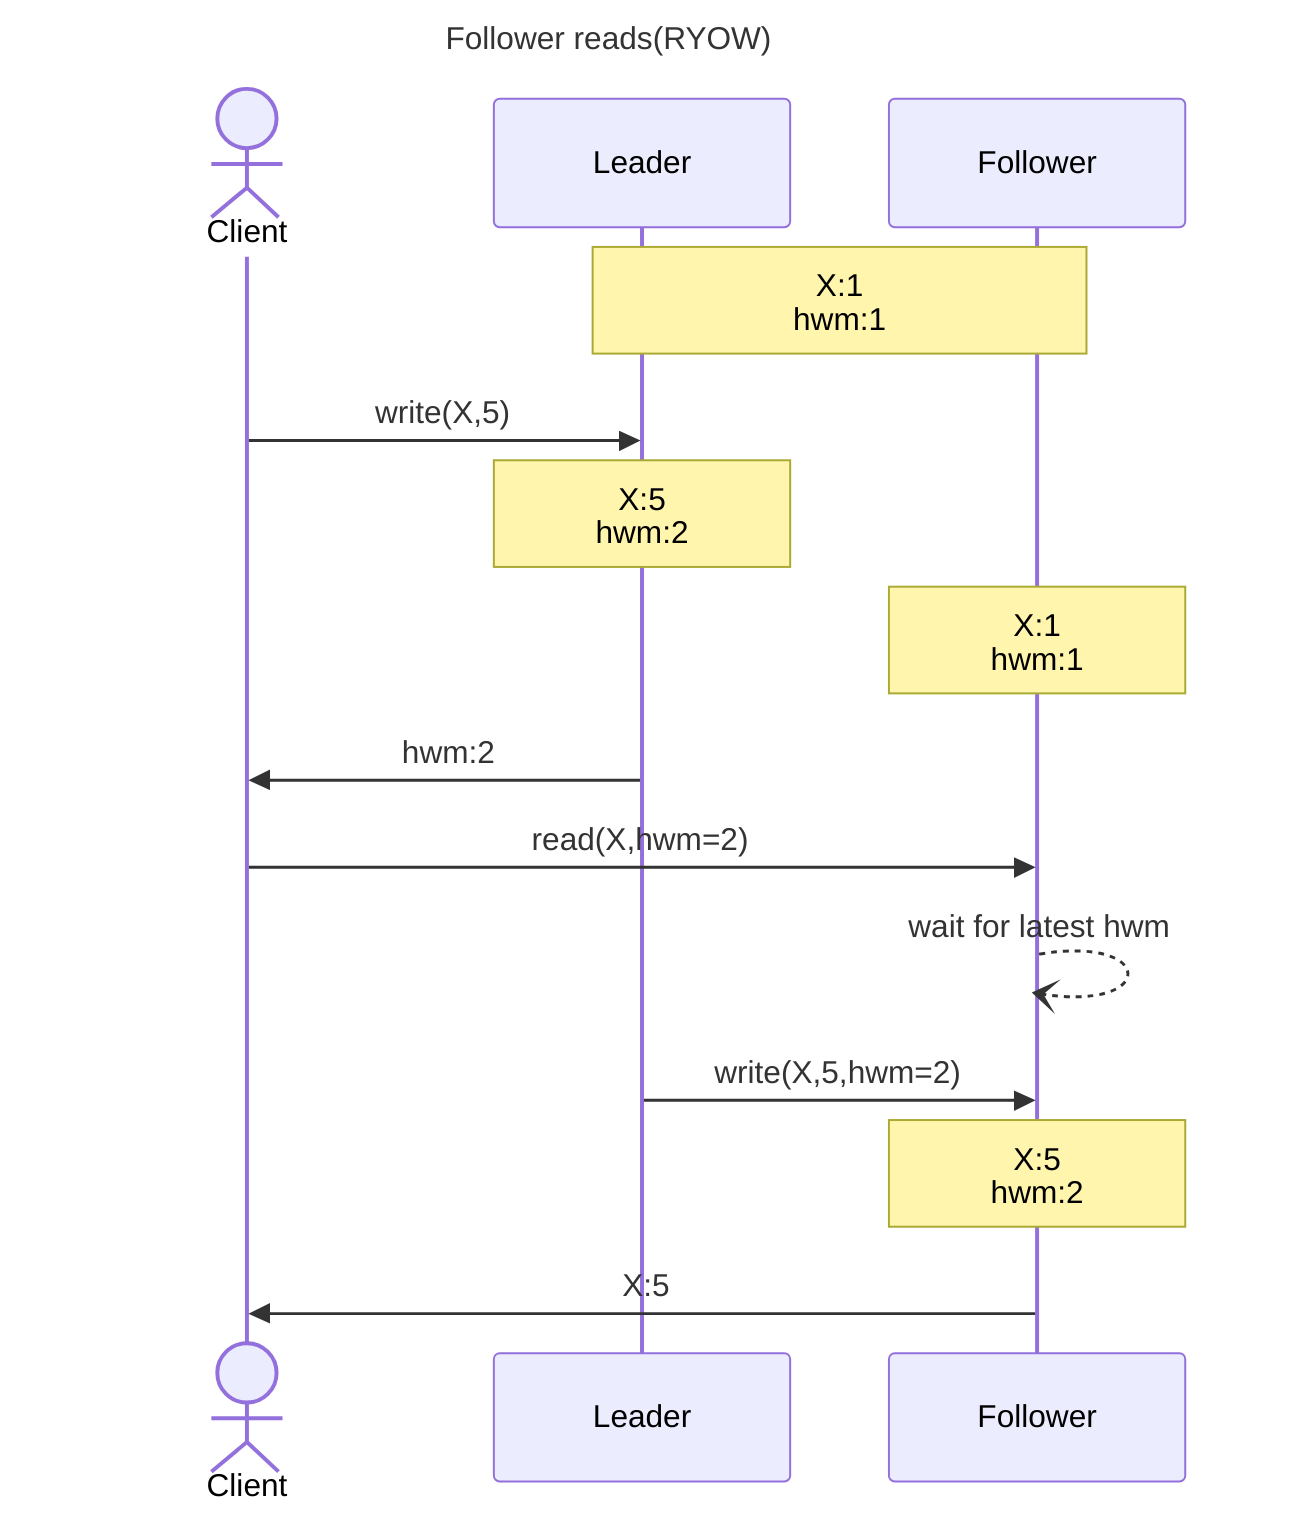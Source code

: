 ---
title: Follower reads(RYOW)
---
sequenceDiagram
    actor C as Client
    participant L as Leader
    participant F as Follower

    note over L,F : X:1<br>hwm:1

    C->>L: write(X,5)
    note over L : X:5<br>hwm:2
    note over F : X:1<br>hwm:1
    L->>C: hwm:2
    C->>F: read(X,hwm=2)
    F--)F: wait for latest hwm
    L->>F: write(X,5,hwm=2)
    note over F : X:5<br>hwm:2
    F->>C: X:5